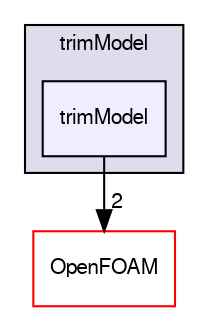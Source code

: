 digraph "src/fvOptions/sources/derived/rotorDiskSource/trimModel/trimModel" {
  bgcolor=transparent;
  compound=true
  node [ fontsize="10", fontname="FreeSans"];
  edge [ labelfontsize="10", labelfontname="FreeSans"];
  subgraph clusterdir_b31919697896e9f4a8ca18c9a3f71157 {
    graph [ bgcolor="#ddddee", pencolor="black", label="trimModel" fontname="FreeSans", fontsize="10", URL="dir_b31919697896e9f4a8ca18c9a3f71157.html"]
  dir_1fd4a17de5e8ce6237ad1ac09e451e46 [shape=box, label="trimModel", style="filled", fillcolor="#eeeeff", pencolor="black", URL="dir_1fd4a17de5e8ce6237ad1ac09e451e46.html"];
  }
  dir_c5473ff19b20e6ec4dfe5c310b3778a8 [shape=box label="OpenFOAM" color="red" URL="dir_c5473ff19b20e6ec4dfe5c310b3778a8.html"];
  dir_1fd4a17de5e8ce6237ad1ac09e451e46->dir_c5473ff19b20e6ec4dfe5c310b3778a8 [headlabel="2", labeldistance=1.5 headhref="dir_001160_001706.html"];
}
